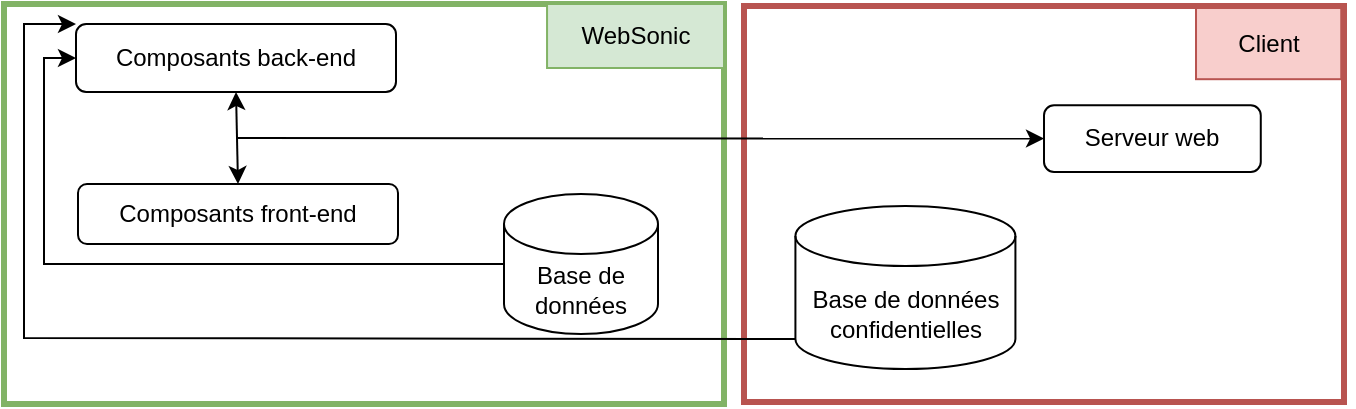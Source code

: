 <mxfile version="22.0.4" type="github">
  <diagram name="Page-1" id="C_ZBUsKCrzRcflvogzkr">
    <mxGraphModel dx="1434" dy="726" grid="1" gridSize="10" guides="1" tooltips="1" connect="1" arrows="1" fold="1" page="1" pageScale="1" pageWidth="827" pageHeight="1169" math="0" shadow="0">
      <root>
        <mxCell id="0" />
        <mxCell id="1" parent="0" />
        <mxCell id="fgNDAEqa44rRf3r6Z8Rh-15" value="" style="group" parent="1" vertex="1" connectable="0">
          <mxGeometry x="380" y="81" width="305" height="198" as="geometry" />
        </mxCell>
        <mxCell id="fgNDAEqa44rRf3r6Z8Rh-3" value="" style="rounded=0;whiteSpace=wrap;html=1;fillColor=none;strokeColor=#b85450;strokeWidth=3;" parent="fgNDAEqa44rRf3r6Z8Rh-15" vertex="1">
          <mxGeometry width="300" height="198" as="geometry" />
        </mxCell>
        <mxCell id="fgNDAEqa44rRf3r6Z8Rh-5" value="Client" style="rounded=0;whiteSpace=wrap;html=1;fillColor=#f8cecc;strokeColor=#b85450;" parent="fgNDAEqa44rRf3r6Z8Rh-15" vertex="1">
          <mxGeometry x="226.004" y="1" width="72.619" height="35.6" as="geometry" />
        </mxCell>
        <mxCell id="fgNDAEqa44rRf3r6Z8Rh-16" value="Base de données confidentielles" style="shape=cylinder3;whiteSpace=wrap;html=1;boundedLbl=1;backgroundOutline=1;size=15;" parent="fgNDAEqa44rRf3r6Z8Rh-15" vertex="1">
          <mxGeometry x="25.71" y="100" width="110" height="81.55" as="geometry" />
        </mxCell>
        <mxCell id="fgNDAEqa44rRf3r6Z8Rh-17" value="&lt;div&gt;Serveur web&lt;/div&gt;" style="rounded=1;whiteSpace=wrap;html=1;" parent="fgNDAEqa44rRf3r6Z8Rh-15" vertex="1">
          <mxGeometry x="150.004" y="49.62" width="108.384" height="33.37" as="geometry" />
        </mxCell>
        <mxCell id="q27LmW4uRz-Amyi7C36D-26" value="" style="rounded=0;whiteSpace=wrap;html=1;fillColor=none;strokeColor=#82b366;strokeWidth=3;" parent="1" vertex="1">
          <mxGeometry x="10" y="80" width="360" height="200" as="geometry" />
        </mxCell>
        <mxCell id="q27LmW4uRz-Amyi7C36D-27" value="WebSonic" style="rounded=0;whiteSpace=wrap;html=1;fillColor=#d5e8d4;strokeColor=#82b366;" parent="1" vertex="1">
          <mxGeometry x="281.519" y="80" width="88.484" height="32" as="geometry" />
        </mxCell>
        <mxCell id="q27LmW4uRz-Amyi7C36D-18" value="Composants front-end" style="rounded=1;whiteSpace=wrap;html=1;" parent="1" vertex="1">
          <mxGeometry x="47" y="170" width="160" height="30" as="geometry" />
        </mxCell>
        <mxCell id="q27LmW4uRz-Amyi7C36D-19" value="Composants back-end" style="rounded=1;whiteSpace=wrap;html=1;" parent="1" vertex="1">
          <mxGeometry x="46" y="90" width="160" height="34" as="geometry" />
        </mxCell>
        <mxCell id="q27LmW4uRz-Amyi7C36D-28" value="" style="endArrow=classic;startArrow=classic;html=1;rounded=0;exitX=0.5;exitY=0;exitDx=0;exitDy=0;entryX=0.5;entryY=1;entryDx=0;entryDy=0;" parent="1" source="q27LmW4uRz-Amyi7C36D-18" target="q27LmW4uRz-Amyi7C36D-19" edge="1">
          <mxGeometry width="50" height="50" relative="1" as="geometry">
            <mxPoint x="436" y="294" as="sourcePoint" />
            <mxPoint x="486" y="244" as="targetPoint" />
          </mxGeometry>
        </mxCell>
        <mxCell id="fgNDAEqa44rRf3r6Z8Rh-12" value="Base de données" style="shape=cylinder3;whiteSpace=wrap;html=1;boundedLbl=1;backgroundOutline=1;size=15;" parent="1" vertex="1">
          <mxGeometry x="260" y="175" width="77" height="70" as="geometry" />
        </mxCell>
        <mxCell id="fgNDAEqa44rRf3r6Z8Rh-13" value="" style="endArrow=none;html=1;rounded=0;entryX=0;entryY=0.5;entryDx=0;entryDy=0;entryPerimeter=0;endFill=0;startArrow=classic;startFill=1;exitX=0;exitY=0.5;exitDx=0;exitDy=0;" parent="1" source="q27LmW4uRz-Amyi7C36D-19" target="fgNDAEqa44rRf3r6Z8Rh-12" edge="1">
          <mxGeometry width="50" height="50" relative="1" as="geometry">
            <mxPoint x="600" y="430" as="sourcePoint" />
            <mxPoint x="650" y="380" as="targetPoint" />
            <Array as="points">
              <mxPoint x="30" y="107" />
              <mxPoint x="30" y="210" />
            </Array>
          </mxGeometry>
        </mxCell>
        <mxCell id="fgNDAEqa44rRf3r6Z8Rh-18" value="" style="endArrow=classic;html=1;rounded=0;entryX=0;entryY=0.5;entryDx=0;entryDy=0;" parent="1" target="fgNDAEqa44rRf3r6Z8Rh-17" edge="1">
          <mxGeometry width="50" height="50" relative="1" as="geometry">
            <mxPoint x="127" y="147" as="sourcePoint" />
            <mxPoint x="430" y="147" as="targetPoint" />
          </mxGeometry>
        </mxCell>
        <mxCell id="fgNDAEqa44rRf3r6Z8Rh-19" value="" style="endArrow=none;html=1;rounded=0;endFill=0;startArrow=classic;startFill=1;exitX=0;exitY=0;exitDx=0;exitDy=0;entryX=0;entryY=1;entryDx=0;entryDy=-15;entryPerimeter=0;" parent="1" source="q27LmW4uRz-Amyi7C36D-19" target="fgNDAEqa44rRf3r6Z8Rh-16" edge="1">
          <mxGeometry width="50" height="50" relative="1" as="geometry">
            <mxPoint x="56" y="117" as="sourcePoint" />
            <mxPoint x="400" y="250" as="targetPoint" />
            <Array as="points">
              <mxPoint x="20" y="90" />
              <mxPoint x="20" y="247" />
            </Array>
          </mxGeometry>
        </mxCell>
      </root>
    </mxGraphModel>
  </diagram>
</mxfile>
